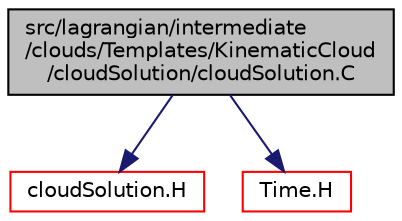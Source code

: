 digraph "src/lagrangian/intermediate/clouds/Templates/KinematicCloud/cloudSolution/cloudSolution.C"
{
  bgcolor="transparent";
  edge [fontname="Helvetica",fontsize="10",labelfontname="Helvetica",labelfontsize="10"];
  node [fontname="Helvetica",fontsize="10",shape=record];
  Node0 [label="src/lagrangian/intermediate\l/clouds/Templates/KinematicCloud\l/cloudSolution/cloudSolution.C",height=0.2,width=0.4,color="black", fillcolor="grey75", style="filled", fontcolor="black"];
  Node0 -> Node1 [color="midnightblue",fontsize="10",style="solid",fontname="Helvetica"];
  Node1 [label="cloudSolution.H",height=0.2,width=0.4,color="red",URL="$a05870.html"];
  Node0 -> Node286 [color="midnightblue",fontsize="10",style="solid",fontname="Helvetica"];
  Node286 [label="Time.H",height=0.2,width=0.4,color="red",URL="$a10025.html"];
}
